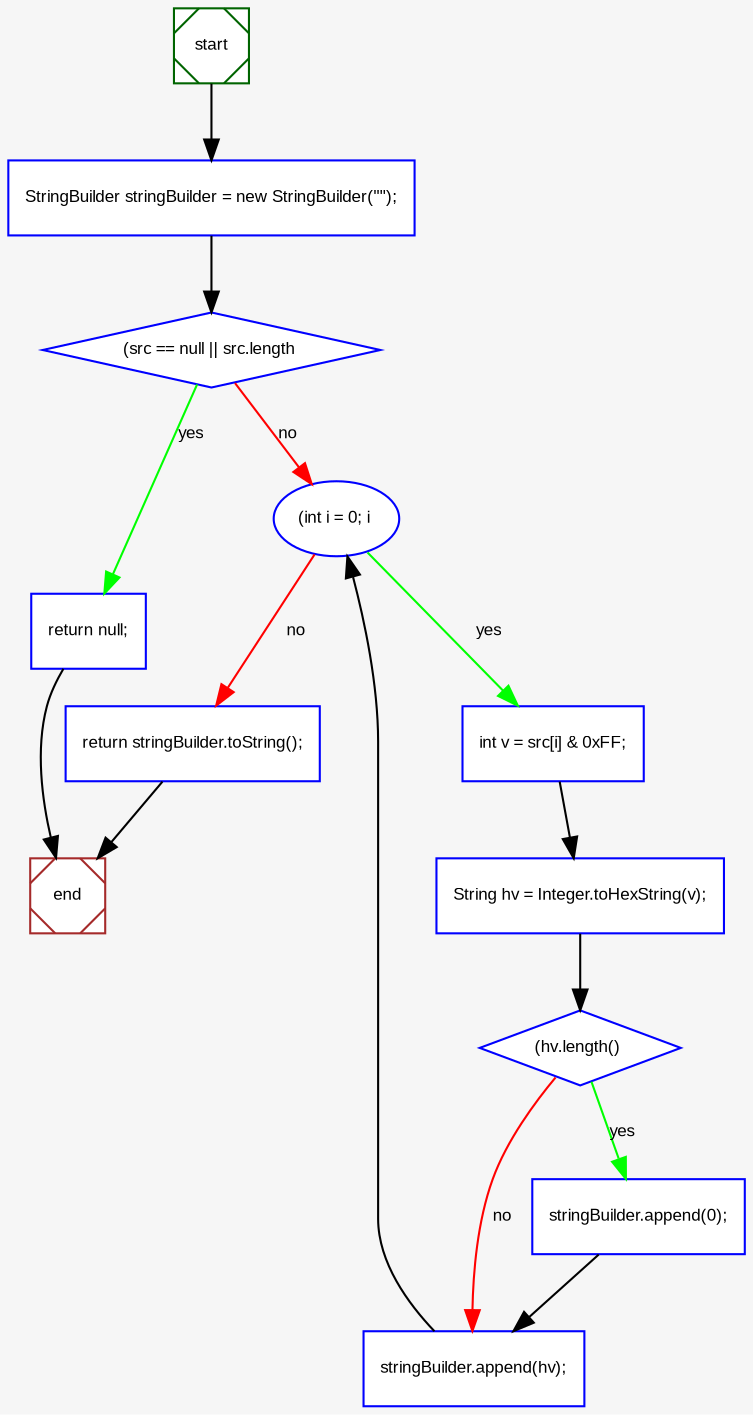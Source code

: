 digraph "" {
  graph [bgcolor="#F6F6F6", label="", fontsize="8", fontname="Arial"];
  node [label="", fillcolor="white", fontsize="8", style="filled", fontname="Arial", labeljust="centered", shape="box", color="blue"];
  edge [label="", fontsize="8", fontname="Arial", style="solid", color="black"];
  graph [bgcolor="#F6F6F6"];
  __N1 [label="start\n", shape="Msquare", color="darkgreen"];
  __N2 [label="StringBuilder stringBuilder = new StringBuilder(\"\");"];
  __N3 [label="(src == null || src.length ", shape="diamond"];
  __N4 [label="return null;"];
  __N5 [label="(int i = 0; i ", shape="oval"];
  __N6 [label="int v = src[i] & 0xFF;"];
  __N7 [label="String hv = Integer.toHexString(v);"];
  __N8 [label="(hv.length() ", shape="diamond"];
  __N9 [label="stringBuilder.append(0);"];
  __N10 [label="stringBuilder.append(hv);"];
  __N11 [label="return stringBuilder.toString();"];
  __N12 [label="end\n", shape="Msquare", color="brown"];
  __N1 -> __N2;
  __N2 -> __N3;
  __N3 -> __N4 [label="yes", color="green"];
  __N3 -> __N5 [label="no", color="red"];
  __N4 -> __N12;
  __N5 -> __N6 [label="yes", color="green"];
  __N5 -> __N11 [label="no", color="red"];
  __N6 -> __N7;
  __N7 -> __N8;
  __N8 -> __N9 [label="yes", color="green"];
  __N8 -> __N10 [label="no", color="red"];
  __N9 -> __N10;
  __N10 -> __N5;
  __N11 -> __N12;
}
